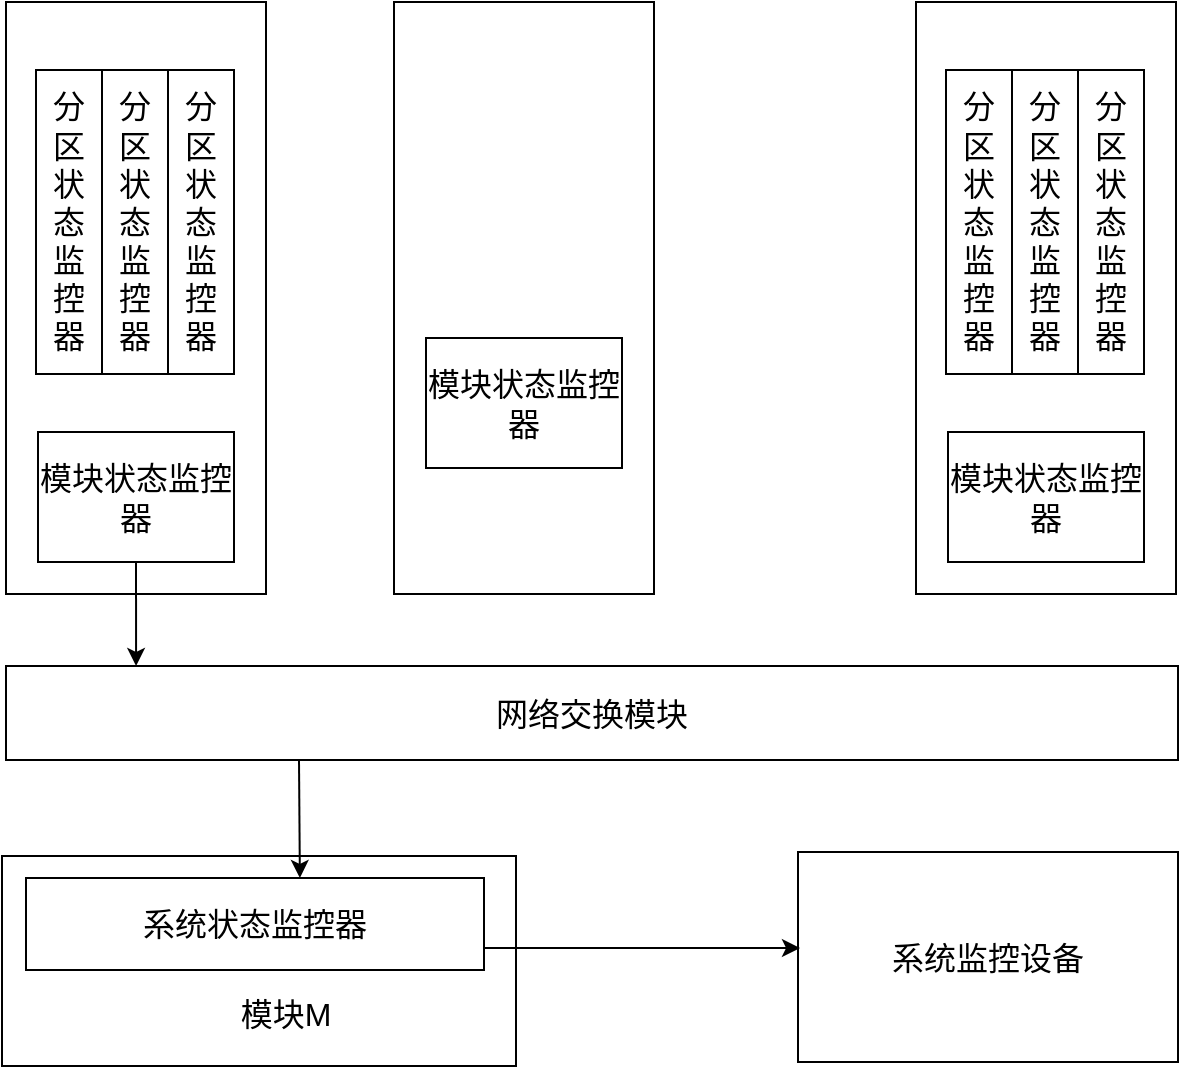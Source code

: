 <mxfile version="21.6.5" type="github">
  <diagram name="第 1 页" id="edIoZuRB3zaZxlKi64ll">
    <mxGraphModel dx="1194" dy="810" grid="0" gridSize="10" guides="1" tooltips="1" connect="1" arrows="1" fold="1" page="1" pageScale="1" pageWidth="2000" pageHeight="1400" math="0" shadow="0">
      <root>
        <mxCell id="0" />
        <mxCell id="1" parent="0" />
        <mxCell id="qfht6-_884fc5smqtkyN-154" value="" style="rounded=0;whiteSpace=wrap;html=1;fontSize=16;" vertex="1" parent="1">
          <mxGeometry x="277" y="131" width="130" height="296" as="geometry" />
        </mxCell>
        <mxCell id="qfht6-_884fc5smqtkyN-155" value="" style="rounded=0;whiteSpace=wrap;html=1;fontSize=16;" vertex="1" parent="1">
          <mxGeometry x="471" y="131" width="130" height="296" as="geometry" />
        </mxCell>
        <mxCell id="qfht6-_884fc5smqtkyN-158" value="" style="rounded=0;whiteSpace=wrap;html=1;fontSize=16;" vertex="1" parent="1">
          <mxGeometry x="275" y="558" width="257" height="105" as="geometry" />
        </mxCell>
        <mxCell id="qfht6-_884fc5smqtkyN-183" style="edgeStyle=none;rounded=0;orthogonalLoop=1;jettySize=auto;html=1;exitX=0.25;exitY=1;exitDx=0;exitDy=0;entryX=0.598;entryY=0;entryDx=0;entryDy=0;entryPerimeter=0;" edge="1" parent="1" source="qfht6-_884fc5smqtkyN-157" target="qfht6-_884fc5smqtkyN-177">
          <mxGeometry relative="1" as="geometry" />
        </mxCell>
        <mxCell id="qfht6-_884fc5smqtkyN-157" value="网络交换模块" style="rounded=0;whiteSpace=wrap;html=1;fontSize=16;" vertex="1" parent="1">
          <mxGeometry x="277" y="463" width="586" height="47" as="geometry" />
        </mxCell>
        <mxCell id="qfht6-_884fc5smqtkyN-159" value="系统监控设备" style="rounded=0;whiteSpace=wrap;html=1;fontSize=16;" vertex="1" parent="1">
          <mxGeometry x="673" y="556" width="190" height="105" as="geometry" />
        </mxCell>
        <mxCell id="qfht6-_884fc5smqtkyN-161" value="分区状态监控器" style="rounded=0;whiteSpace=wrap;html=1;fontSize=16;" vertex="1" parent="1">
          <mxGeometry x="292" y="165" width="33" height="152" as="geometry" />
        </mxCell>
        <mxCell id="qfht6-_884fc5smqtkyN-162" value="分区状态监控器" style="rounded=0;whiteSpace=wrap;html=1;fontSize=16;" vertex="1" parent="1">
          <mxGeometry x="325" y="165" width="33" height="152" as="geometry" />
        </mxCell>
        <mxCell id="qfht6-_884fc5smqtkyN-163" value="分区状态监控器" style="rounded=0;whiteSpace=wrap;html=1;fontSize=16;" vertex="1" parent="1">
          <mxGeometry x="358" y="165" width="33" height="152" as="geometry" />
        </mxCell>
        <mxCell id="qfht6-_884fc5smqtkyN-181" style="edgeStyle=none;rounded=0;orthogonalLoop=1;jettySize=auto;html=1;exitX=0.5;exitY=1;exitDx=0;exitDy=0;entryX=0.111;entryY=0;entryDx=0;entryDy=0;entryPerimeter=0;" edge="1" parent="1" source="qfht6-_884fc5smqtkyN-164" target="qfht6-_884fc5smqtkyN-157">
          <mxGeometry relative="1" as="geometry" />
        </mxCell>
        <mxCell id="qfht6-_884fc5smqtkyN-164" value="模块状态监控器" style="rounded=0;whiteSpace=wrap;html=1;fontSize=16;" vertex="1" parent="1">
          <mxGeometry x="293" y="346" width="98" height="65" as="geometry" />
        </mxCell>
        <mxCell id="qfht6-_884fc5smqtkyN-165" value="模块状态监控器" style="rounded=0;whiteSpace=wrap;html=1;fontSize=16;" vertex="1" parent="1">
          <mxGeometry x="487" y="299" width="98" height="65" as="geometry" />
        </mxCell>
        <mxCell id="qfht6-_884fc5smqtkyN-172" value="" style="rounded=0;whiteSpace=wrap;html=1;fontSize=16;" vertex="1" parent="1">
          <mxGeometry x="732" y="131" width="130" height="296" as="geometry" />
        </mxCell>
        <mxCell id="qfht6-_884fc5smqtkyN-173" value="分区状态监控器" style="rounded=0;whiteSpace=wrap;html=1;fontSize=16;" vertex="1" parent="1">
          <mxGeometry x="747" y="165" width="33" height="152" as="geometry" />
        </mxCell>
        <mxCell id="qfht6-_884fc5smqtkyN-174" value="分区状态监控器" style="rounded=0;whiteSpace=wrap;html=1;fontSize=16;" vertex="1" parent="1">
          <mxGeometry x="780" y="165" width="33" height="152" as="geometry" />
        </mxCell>
        <mxCell id="qfht6-_884fc5smqtkyN-175" value="分区状态监控器" style="rounded=0;whiteSpace=wrap;html=1;fontSize=16;" vertex="1" parent="1">
          <mxGeometry x="813" y="165" width="33" height="152" as="geometry" />
        </mxCell>
        <mxCell id="qfht6-_884fc5smqtkyN-176" value="模块状态监控器" style="rounded=0;whiteSpace=wrap;html=1;fontSize=16;" vertex="1" parent="1">
          <mxGeometry x="748" y="346" width="98" height="65" as="geometry" />
        </mxCell>
        <mxCell id="qfht6-_884fc5smqtkyN-185" style="edgeStyle=none;rounded=0;orthogonalLoop=1;jettySize=auto;html=1;exitX=1;exitY=0.75;exitDx=0;exitDy=0;" edge="1" parent="1">
          <mxGeometry relative="1" as="geometry">
            <mxPoint x="516" y="604" as="sourcePoint" />
            <mxPoint x="674" y="604" as="targetPoint" />
          </mxGeometry>
        </mxCell>
        <mxCell id="qfht6-_884fc5smqtkyN-177" value="系统状态监控器" style="rounded=0;whiteSpace=wrap;html=1;fontSize=16;" vertex="1" parent="1">
          <mxGeometry x="287" y="569" width="229" height="46" as="geometry" />
        </mxCell>
        <mxCell id="qfht6-_884fc5smqtkyN-184" value="模块M" style="text;html=1;strokeColor=none;fillColor=none;align=center;verticalAlign=middle;whiteSpace=wrap;rounded=0;fontSize=16;" vertex="1" parent="1">
          <mxGeometry x="387" y="622" width="60" height="30" as="geometry" />
        </mxCell>
      </root>
    </mxGraphModel>
  </diagram>
</mxfile>
